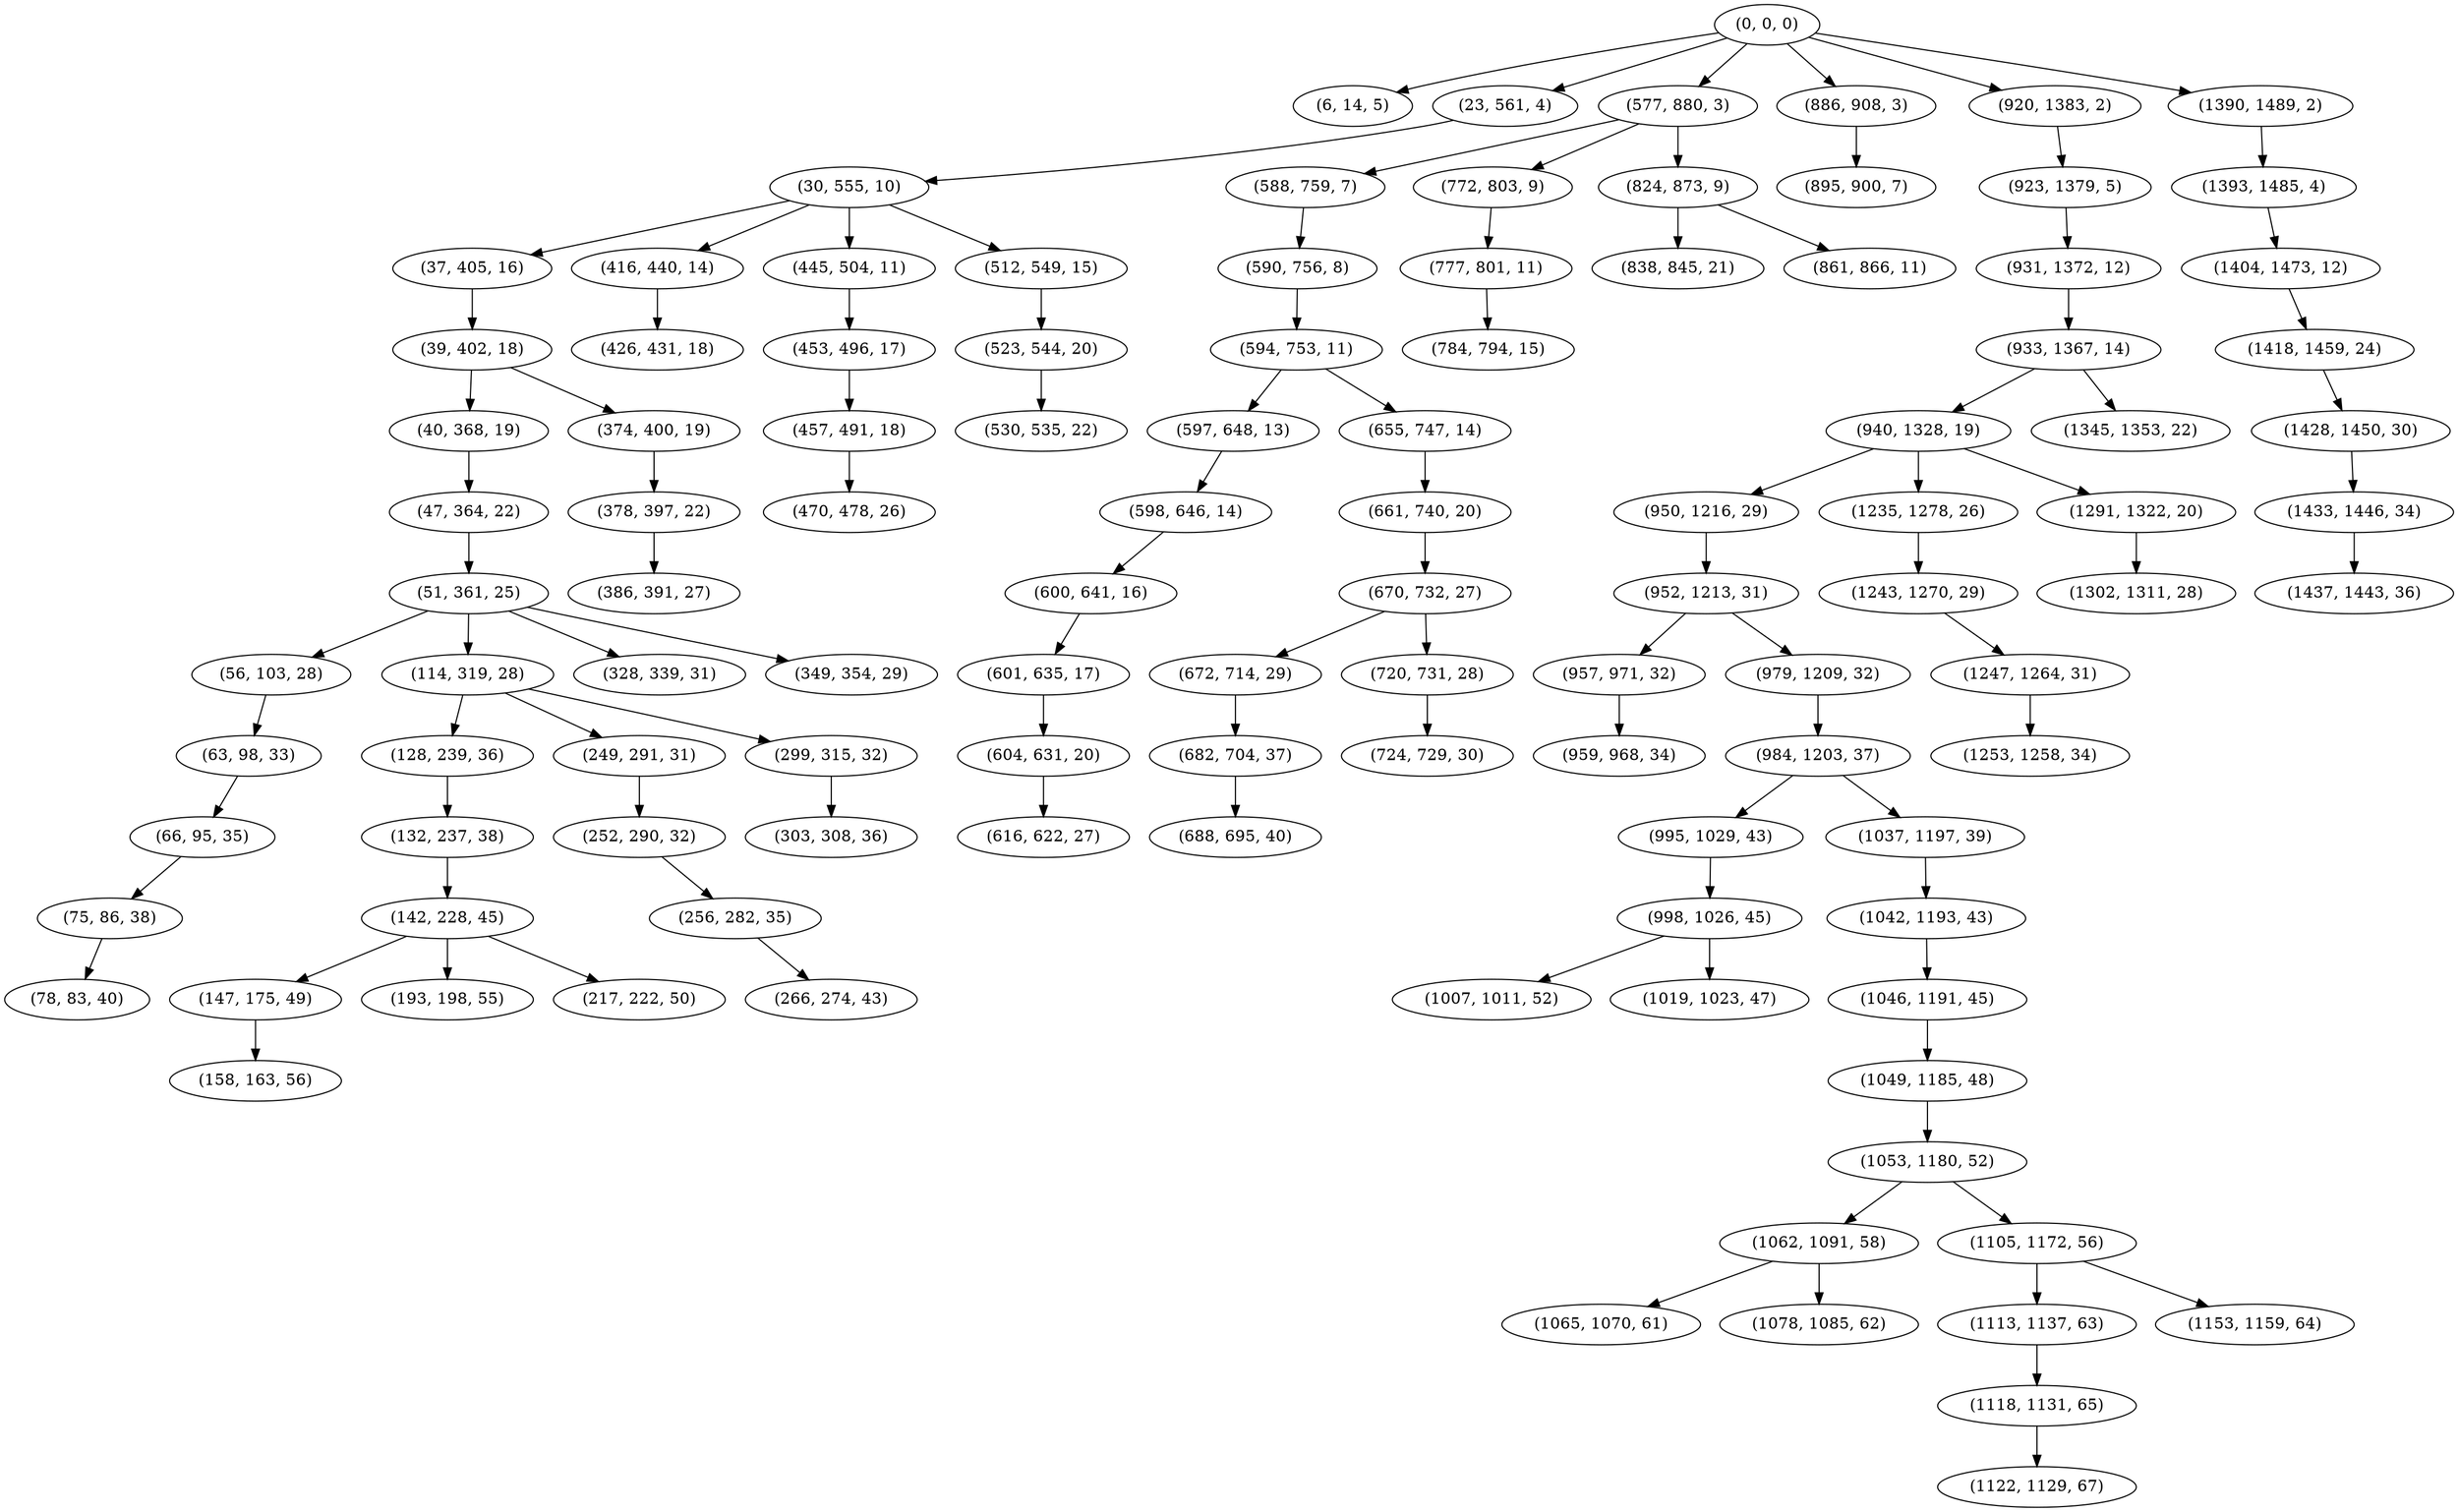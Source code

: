 digraph tree {
    "(0, 0, 0)";
    "(6, 14, 5)";
    "(23, 561, 4)";
    "(30, 555, 10)";
    "(37, 405, 16)";
    "(39, 402, 18)";
    "(40, 368, 19)";
    "(47, 364, 22)";
    "(51, 361, 25)";
    "(56, 103, 28)";
    "(63, 98, 33)";
    "(66, 95, 35)";
    "(75, 86, 38)";
    "(78, 83, 40)";
    "(114, 319, 28)";
    "(128, 239, 36)";
    "(132, 237, 38)";
    "(142, 228, 45)";
    "(147, 175, 49)";
    "(158, 163, 56)";
    "(193, 198, 55)";
    "(217, 222, 50)";
    "(249, 291, 31)";
    "(252, 290, 32)";
    "(256, 282, 35)";
    "(266, 274, 43)";
    "(299, 315, 32)";
    "(303, 308, 36)";
    "(328, 339, 31)";
    "(349, 354, 29)";
    "(374, 400, 19)";
    "(378, 397, 22)";
    "(386, 391, 27)";
    "(416, 440, 14)";
    "(426, 431, 18)";
    "(445, 504, 11)";
    "(453, 496, 17)";
    "(457, 491, 18)";
    "(470, 478, 26)";
    "(512, 549, 15)";
    "(523, 544, 20)";
    "(530, 535, 22)";
    "(577, 880, 3)";
    "(588, 759, 7)";
    "(590, 756, 8)";
    "(594, 753, 11)";
    "(597, 648, 13)";
    "(598, 646, 14)";
    "(600, 641, 16)";
    "(601, 635, 17)";
    "(604, 631, 20)";
    "(616, 622, 27)";
    "(655, 747, 14)";
    "(661, 740, 20)";
    "(670, 732, 27)";
    "(672, 714, 29)";
    "(682, 704, 37)";
    "(688, 695, 40)";
    "(720, 731, 28)";
    "(724, 729, 30)";
    "(772, 803, 9)";
    "(777, 801, 11)";
    "(784, 794, 15)";
    "(824, 873, 9)";
    "(838, 845, 21)";
    "(861, 866, 11)";
    "(886, 908, 3)";
    "(895, 900, 7)";
    "(920, 1383, 2)";
    "(923, 1379, 5)";
    "(931, 1372, 12)";
    "(933, 1367, 14)";
    "(940, 1328, 19)";
    "(950, 1216, 29)";
    "(952, 1213, 31)";
    "(957, 971, 32)";
    "(959, 968, 34)";
    "(979, 1209, 32)";
    "(984, 1203, 37)";
    "(995, 1029, 43)";
    "(998, 1026, 45)";
    "(1007, 1011, 52)";
    "(1019, 1023, 47)";
    "(1037, 1197, 39)";
    "(1042, 1193, 43)";
    "(1046, 1191, 45)";
    "(1049, 1185, 48)";
    "(1053, 1180, 52)";
    "(1062, 1091, 58)";
    "(1065, 1070, 61)";
    "(1078, 1085, 62)";
    "(1105, 1172, 56)";
    "(1113, 1137, 63)";
    "(1118, 1131, 65)";
    "(1122, 1129, 67)";
    "(1153, 1159, 64)";
    "(1235, 1278, 26)";
    "(1243, 1270, 29)";
    "(1247, 1264, 31)";
    "(1253, 1258, 34)";
    "(1291, 1322, 20)";
    "(1302, 1311, 28)";
    "(1345, 1353, 22)";
    "(1390, 1489, 2)";
    "(1393, 1485, 4)";
    "(1404, 1473, 12)";
    "(1418, 1459, 24)";
    "(1428, 1450, 30)";
    "(1433, 1446, 34)";
    "(1437, 1443, 36)";
    "(0, 0, 0)" -> "(6, 14, 5)";
    "(0, 0, 0)" -> "(23, 561, 4)";
    "(0, 0, 0)" -> "(577, 880, 3)";
    "(0, 0, 0)" -> "(886, 908, 3)";
    "(0, 0, 0)" -> "(920, 1383, 2)";
    "(0, 0, 0)" -> "(1390, 1489, 2)";
    "(23, 561, 4)" -> "(30, 555, 10)";
    "(30, 555, 10)" -> "(37, 405, 16)";
    "(30, 555, 10)" -> "(416, 440, 14)";
    "(30, 555, 10)" -> "(445, 504, 11)";
    "(30, 555, 10)" -> "(512, 549, 15)";
    "(37, 405, 16)" -> "(39, 402, 18)";
    "(39, 402, 18)" -> "(40, 368, 19)";
    "(39, 402, 18)" -> "(374, 400, 19)";
    "(40, 368, 19)" -> "(47, 364, 22)";
    "(47, 364, 22)" -> "(51, 361, 25)";
    "(51, 361, 25)" -> "(56, 103, 28)";
    "(51, 361, 25)" -> "(114, 319, 28)";
    "(51, 361, 25)" -> "(328, 339, 31)";
    "(51, 361, 25)" -> "(349, 354, 29)";
    "(56, 103, 28)" -> "(63, 98, 33)";
    "(63, 98, 33)" -> "(66, 95, 35)";
    "(66, 95, 35)" -> "(75, 86, 38)";
    "(75, 86, 38)" -> "(78, 83, 40)";
    "(114, 319, 28)" -> "(128, 239, 36)";
    "(114, 319, 28)" -> "(249, 291, 31)";
    "(114, 319, 28)" -> "(299, 315, 32)";
    "(128, 239, 36)" -> "(132, 237, 38)";
    "(132, 237, 38)" -> "(142, 228, 45)";
    "(142, 228, 45)" -> "(147, 175, 49)";
    "(142, 228, 45)" -> "(193, 198, 55)";
    "(142, 228, 45)" -> "(217, 222, 50)";
    "(147, 175, 49)" -> "(158, 163, 56)";
    "(249, 291, 31)" -> "(252, 290, 32)";
    "(252, 290, 32)" -> "(256, 282, 35)";
    "(256, 282, 35)" -> "(266, 274, 43)";
    "(299, 315, 32)" -> "(303, 308, 36)";
    "(374, 400, 19)" -> "(378, 397, 22)";
    "(378, 397, 22)" -> "(386, 391, 27)";
    "(416, 440, 14)" -> "(426, 431, 18)";
    "(445, 504, 11)" -> "(453, 496, 17)";
    "(453, 496, 17)" -> "(457, 491, 18)";
    "(457, 491, 18)" -> "(470, 478, 26)";
    "(512, 549, 15)" -> "(523, 544, 20)";
    "(523, 544, 20)" -> "(530, 535, 22)";
    "(577, 880, 3)" -> "(588, 759, 7)";
    "(577, 880, 3)" -> "(772, 803, 9)";
    "(577, 880, 3)" -> "(824, 873, 9)";
    "(588, 759, 7)" -> "(590, 756, 8)";
    "(590, 756, 8)" -> "(594, 753, 11)";
    "(594, 753, 11)" -> "(597, 648, 13)";
    "(594, 753, 11)" -> "(655, 747, 14)";
    "(597, 648, 13)" -> "(598, 646, 14)";
    "(598, 646, 14)" -> "(600, 641, 16)";
    "(600, 641, 16)" -> "(601, 635, 17)";
    "(601, 635, 17)" -> "(604, 631, 20)";
    "(604, 631, 20)" -> "(616, 622, 27)";
    "(655, 747, 14)" -> "(661, 740, 20)";
    "(661, 740, 20)" -> "(670, 732, 27)";
    "(670, 732, 27)" -> "(672, 714, 29)";
    "(670, 732, 27)" -> "(720, 731, 28)";
    "(672, 714, 29)" -> "(682, 704, 37)";
    "(682, 704, 37)" -> "(688, 695, 40)";
    "(720, 731, 28)" -> "(724, 729, 30)";
    "(772, 803, 9)" -> "(777, 801, 11)";
    "(777, 801, 11)" -> "(784, 794, 15)";
    "(824, 873, 9)" -> "(838, 845, 21)";
    "(824, 873, 9)" -> "(861, 866, 11)";
    "(886, 908, 3)" -> "(895, 900, 7)";
    "(920, 1383, 2)" -> "(923, 1379, 5)";
    "(923, 1379, 5)" -> "(931, 1372, 12)";
    "(931, 1372, 12)" -> "(933, 1367, 14)";
    "(933, 1367, 14)" -> "(940, 1328, 19)";
    "(933, 1367, 14)" -> "(1345, 1353, 22)";
    "(940, 1328, 19)" -> "(950, 1216, 29)";
    "(940, 1328, 19)" -> "(1235, 1278, 26)";
    "(940, 1328, 19)" -> "(1291, 1322, 20)";
    "(950, 1216, 29)" -> "(952, 1213, 31)";
    "(952, 1213, 31)" -> "(957, 971, 32)";
    "(952, 1213, 31)" -> "(979, 1209, 32)";
    "(957, 971, 32)" -> "(959, 968, 34)";
    "(979, 1209, 32)" -> "(984, 1203, 37)";
    "(984, 1203, 37)" -> "(995, 1029, 43)";
    "(984, 1203, 37)" -> "(1037, 1197, 39)";
    "(995, 1029, 43)" -> "(998, 1026, 45)";
    "(998, 1026, 45)" -> "(1007, 1011, 52)";
    "(998, 1026, 45)" -> "(1019, 1023, 47)";
    "(1037, 1197, 39)" -> "(1042, 1193, 43)";
    "(1042, 1193, 43)" -> "(1046, 1191, 45)";
    "(1046, 1191, 45)" -> "(1049, 1185, 48)";
    "(1049, 1185, 48)" -> "(1053, 1180, 52)";
    "(1053, 1180, 52)" -> "(1062, 1091, 58)";
    "(1053, 1180, 52)" -> "(1105, 1172, 56)";
    "(1062, 1091, 58)" -> "(1065, 1070, 61)";
    "(1062, 1091, 58)" -> "(1078, 1085, 62)";
    "(1105, 1172, 56)" -> "(1113, 1137, 63)";
    "(1105, 1172, 56)" -> "(1153, 1159, 64)";
    "(1113, 1137, 63)" -> "(1118, 1131, 65)";
    "(1118, 1131, 65)" -> "(1122, 1129, 67)";
    "(1235, 1278, 26)" -> "(1243, 1270, 29)";
    "(1243, 1270, 29)" -> "(1247, 1264, 31)";
    "(1247, 1264, 31)" -> "(1253, 1258, 34)";
    "(1291, 1322, 20)" -> "(1302, 1311, 28)";
    "(1390, 1489, 2)" -> "(1393, 1485, 4)";
    "(1393, 1485, 4)" -> "(1404, 1473, 12)";
    "(1404, 1473, 12)" -> "(1418, 1459, 24)";
    "(1418, 1459, 24)" -> "(1428, 1450, 30)";
    "(1428, 1450, 30)" -> "(1433, 1446, 34)";
    "(1433, 1446, 34)" -> "(1437, 1443, 36)";
}
